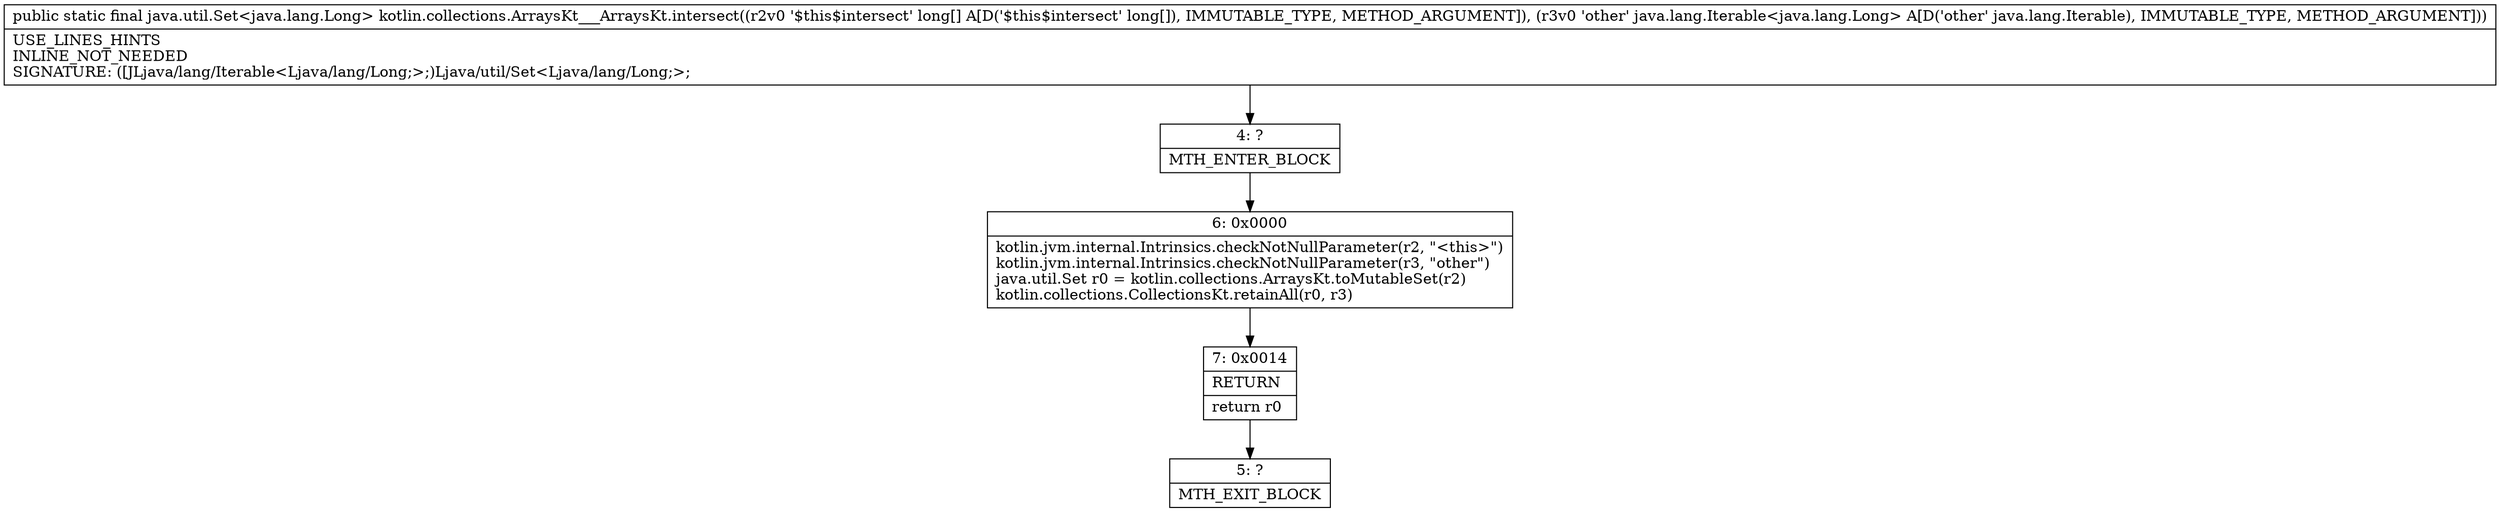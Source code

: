 digraph "CFG forkotlin.collections.ArraysKt___ArraysKt.intersect([JLjava\/lang\/Iterable;)Ljava\/util\/Set;" {
Node_4 [shape=record,label="{4\:\ ?|MTH_ENTER_BLOCK\l}"];
Node_6 [shape=record,label="{6\:\ 0x0000|kotlin.jvm.internal.Intrinsics.checkNotNullParameter(r2, \"\<this\>\")\lkotlin.jvm.internal.Intrinsics.checkNotNullParameter(r3, \"other\")\ljava.util.Set r0 = kotlin.collections.ArraysKt.toMutableSet(r2)\lkotlin.collections.CollectionsKt.retainAll(r0, r3)\l}"];
Node_7 [shape=record,label="{7\:\ 0x0014|RETURN\l|return r0\l}"];
Node_5 [shape=record,label="{5\:\ ?|MTH_EXIT_BLOCK\l}"];
MethodNode[shape=record,label="{public static final java.util.Set\<java.lang.Long\> kotlin.collections.ArraysKt___ArraysKt.intersect((r2v0 '$this$intersect' long[] A[D('$this$intersect' long[]), IMMUTABLE_TYPE, METHOD_ARGUMENT]), (r3v0 'other' java.lang.Iterable\<java.lang.Long\> A[D('other' java.lang.Iterable), IMMUTABLE_TYPE, METHOD_ARGUMENT]))  | USE_LINES_HINTS\lINLINE_NOT_NEEDED\lSIGNATURE: ([JLjava\/lang\/Iterable\<Ljava\/lang\/Long;\>;)Ljava\/util\/Set\<Ljava\/lang\/Long;\>;\l}"];
MethodNode -> Node_4;Node_4 -> Node_6;
Node_6 -> Node_7;
Node_7 -> Node_5;
}

